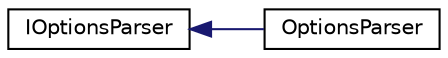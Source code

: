 digraph "Graphical Class Hierarchy"
{
 // LATEX_PDF_SIZE
  edge [fontname="Helvetica",fontsize="10",labelfontname="Helvetica",labelfontsize="10"];
  node [fontname="Helvetica",fontsize="10",shape=record];
  rankdir="LR";
  Node0 [label="IOptionsParser",height=0.2,width=0.4,color="black", fillcolor="white", style="filled",URL="$classIOptionsParser.html",tooltip=" "];
  Node0 -> Node1 [dir="back",color="midnightblue",fontsize="10",style="solid",fontname="Helvetica"];
  Node1 [label="OptionsParser",height=0.2,width=0.4,color="black", fillcolor="white", style="filled",URL="$classOptionsParser.html",tooltip=" "];
}
